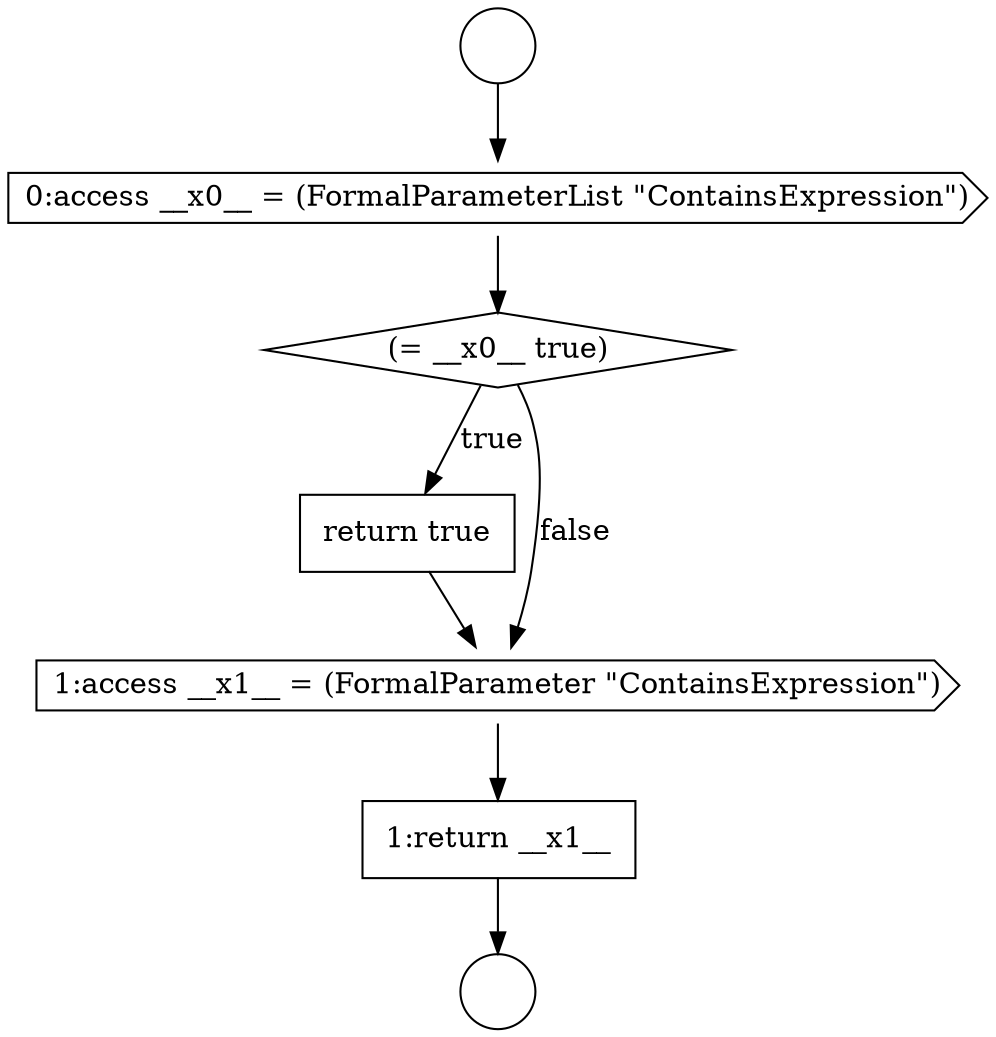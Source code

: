 digraph {
  node8057 [shape=diamond, label=<<font color="black">(= __x0__ true)</font>> color="black" fillcolor="white" style=filled]
  node8054 [shape=circle label=" " color="black" fillcolor="white" style=filled]
  node8058 [shape=none, margin=0, label=<<font color="black">
    <table border="0" cellborder="1" cellspacing="0" cellpadding="10">
      <tr><td align="left">return true</td></tr>
    </table>
  </font>> color="black" fillcolor="white" style=filled]
  node8059 [shape=cds, label=<<font color="black">1:access __x1__ = (FormalParameter &quot;ContainsExpression&quot;)</font>> color="black" fillcolor="white" style=filled]
  node8056 [shape=cds, label=<<font color="black">0:access __x0__ = (FormalParameterList &quot;ContainsExpression&quot;)</font>> color="black" fillcolor="white" style=filled]
  node8060 [shape=none, margin=0, label=<<font color="black">
    <table border="0" cellborder="1" cellspacing="0" cellpadding="10">
      <tr><td align="left">1:return __x1__</td></tr>
    </table>
  </font>> color="black" fillcolor="white" style=filled]
  node8055 [shape=circle label=" " color="black" fillcolor="white" style=filled]
  node8056 -> node8057 [ color="black"]
  node8059 -> node8060 [ color="black"]
  node8058 -> node8059 [ color="black"]
  node8057 -> node8058 [label=<<font color="black">true</font>> color="black"]
  node8057 -> node8059 [label=<<font color="black">false</font>> color="black"]
  node8060 -> node8055 [ color="black"]
  node8054 -> node8056 [ color="black"]
}
